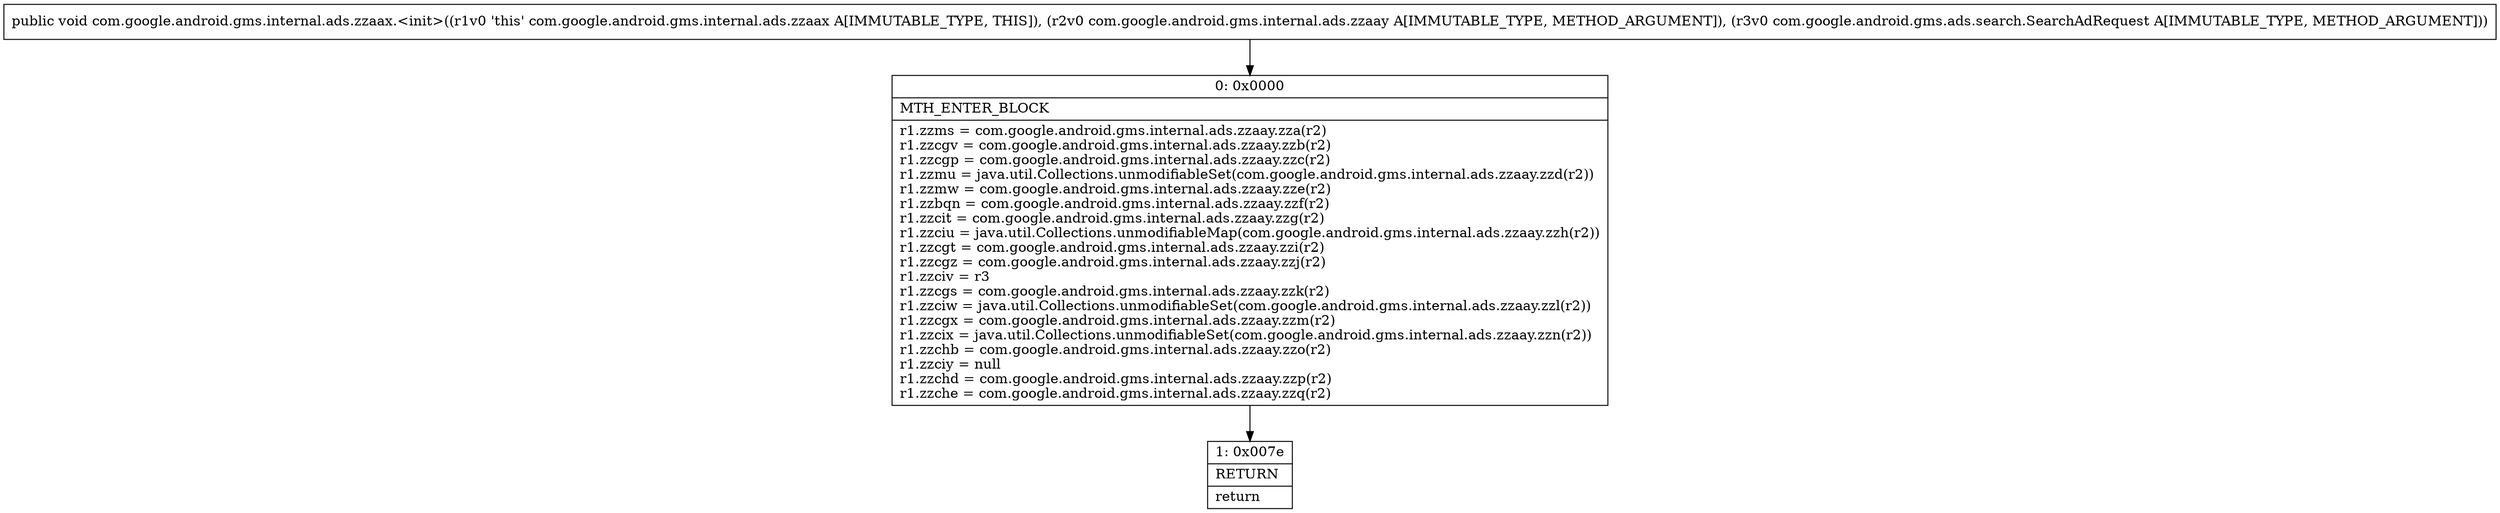 digraph "CFG forcom.google.android.gms.internal.ads.zzaax.\<init\>(Lcom\/google\/android\/gms\/internal\/ads\/zzaay;Lcom\/google\/android\/gms\/ads\/search\/SearchAdRequest;)V" {
Node_0 [shape=record,label="{0\:\ 0x0000|MTH_ENTER_BLOCK\l|r1.zzms = com.google.android.gms.internal.ads.zzaay.zza(r2)\lr1.zzcgv = com.google.android.gms.internal.ads.zzaay.zzb(r2)\lr1.zzcgp = com.google.android.gms.internal.ads.zzaay.zzc(r2)\lr1.zzmu = java.util.Collections.unmodifiableSet(com.google.android.gms.internal.ads.zzaay.zzd(r2))\lr1.zzmw = com.google.android.gms.internal.ads.zzaay.zze(r2)\lr1.zzbqn = com.google.android.gms.internal.ads.zzaay.zzf(r2)\lr1.zzcit = com.google.android.gms.internal.ads.zzaay.zzg(r2)\lr1.zzciu = java.util.Collections.unmodifiableMap(com.google.android.gms.internal.ads.zzaay.zzh(r2))\lr1.zzcgt = com.google.android.gms.internal.ads.zzaay.zzi(r2)\lr1.zzcgz = com.google.android.gms.internal.ads.zzaay.zzj(r2)\lr1.zzciv = r3\lr1.zzcgs = com.google.android.gms.internal.ads.zzaay.zzk(r2)\lr1.zzciw = java.util.Collections.unmodifiableSet(com.google.android.gms.internal.ads.zzaay.zzl(r2))\lr1.zzcgx = com.google.android.gms.internal.ads.zzaay.zzm(r2)\lr1.zzcix = java.util.Collections.unmodifiableSet(com.google.android.gms.internal.ads.zzaay.zzn(r2))\lr1.zzchb = com.google.android.gms.internal.ads.zzaay.zzo(r2)\lr1.zzciy = null\lr1.zzchd = com.google.android.gms.internal.ads.zzaay.zzp(r2)\lr1.zzche = com.google.android.gms.internal.ads.zzaay.zzq(r2)\l}"];
Node_1 [shape=record,label="{1\:\ 0x007e|RETURN\l|return\l}"];
MethodNode[shape=record,label="{public void com.google.android.gms.internal.ads.zzaax.\<init\>((r1v0 'this' com.google.android.gms.internal.ads.zzaax A[IMMUTABLE_TYPE, THIS]), (r2v0 com.google.android.gms.internal.ads.zzaay A[IMMUTABLE_TYPE, METHOD_ARGUMENT]), (r3v0 com.google.android.gms.ads.search.SearchAdRequest A[IMMUTABLE_TYPE, METHOD_ARGUMENT])) }"];
MethodNode -> Node_0;
Node_0 -> Node_1;
}

